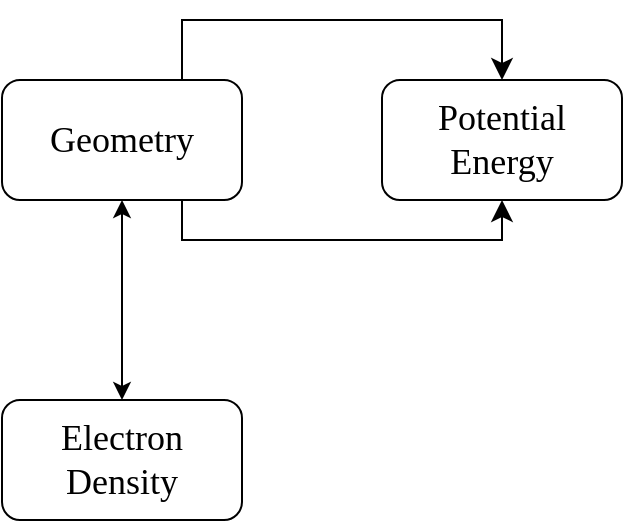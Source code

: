 <mxfile version="22.1.3" type="github">
  <diagram name="Seite-1" id="R5NDOeXmMaofM5CvEvCr">
    <mxGraphModel dx="855" dy="546" grid="1" gridSize="10" guides="1" tooltips="1" connect="1" arrows="1" fold="1" page="1" pageScale="1" pageWidth="1169" pageHeight="827" math="0" shadow="0">
      <root>
        <mxCell id="0" />
        <mxCell id="1" parent="0" />
        <mxCell id="s9PK78JfT4W9NMTNqEp0-1" value="Geometry" style="rounded=1;whiteSpace=wrap;html=1;fontFamily=Rubik light;fontSize=18;" vertex="1" parent="1">
          <mxGeometry x="80" y="240" width="120" height="60" as="geometry" />
        </mxCell>
        <mxCell id="s9PK78JfT4W9NMTNqEp0-3" value="Electron Density" style="rounded=1;whiteSpace=wrap;html=1;fontFamily=Rubik light;fontSize=18;" vertex="1" parent="1">
          <mxGeometry x="80" y="400" width="120" height="60" as="geometry" />
        </mxCell>
        <mxCell id="s9PK78JfT4W9NMTNqEp0-4" value="" style="endArrow=classic;startArrow=classic;html=1;rounded=0;entryX=0.5;entryY=1;entryDx=0;entryDy=0;" edge="1" parent="1" source="s9PK78JfT4W9NMTNqEp0-3" target="s9PK78JfT4W9NMTNqEp0-1">
          <mxGeometry width="50" height="50" relative="1" as="geometry">
            <mxPoint x="410" y="380" as="sourcePoint" />
            <mxPoint x="460" y="330" as="targetPoint" />
          </mxGeometry>
        </mxCell>
        <mxCell id="s9PK78JfT4W9NMTNqEp0-5" value="Potential Energy" style="rounded=1;whiteSpace=wrap;html=1;fontFamily=Rubik light;fontSize=18;" vertex="1" parent="1">
          <mxGeometry x="270" y="240" width="120" height="60" as="geometry" />
        </mxCell>
        <mxCell id="s9PK78JfT4W9NMTNqEp0-7" value="" style="edgeStyle=elbowEdgeStyle;elbow=horizontal;endArrow=classic;html=1;curved=0;rounded=0;endSize=8;startSize=8;exitX=0.75;exitY=0;exitDx=0;exitDy=0;entryX=0.5;entryY=0;entryDx=0;entryDy=0;" edge="1" parent="1" source="s9PK78JfT4W9NMTNqEp0-1" target="s9PK78JfT4W9NMTNqEp0-5">
          <mxGeometry width="50" height="50" relative="1" as="geometry">
            <mxPoint x="410" y="380" as="sourcePoint" />
            <mxPoint x="460" y="330" as="targetPoint" />
            <Array as="points">
              <mxPoint x="240" y="210" />
            </Array>
          </mxGeometry>
        </mxCell>
        <mxCell id="s9PK78JfT4W9NMTNqEp0-8" value="" style="edgeStyle=elbowEdgeStyle;elbow=horizontal;endArrow=classic;html=1;curved=0;rounded=0;endSize=8;startSize=8;exitX=0.75;exitY=1;exitDx=0;exitDy=0;entryX=0.5;entryY=1;entryDx=0;entryDy=0;" edge="1" parent="1" source="s9PK78JfT4W9NMTNqEp0-1" target="s9PK78JfT4W9NMTNqEp0-5">
          <mxGeometry width="50" height="50" relative="1" as="geometry">
            <mxPoint x="150" y="250" as="sourcePoint" />
            <mxPoint x="340" y="250" as="targetPoint" />
            <Array as="points">
              <mxPoint x="230" y="320" />
            </Array>
          </mxGeometry>
        </mxCell>
      </root>
    </mxGraphModel>
  </diagram>
</mxfile>
